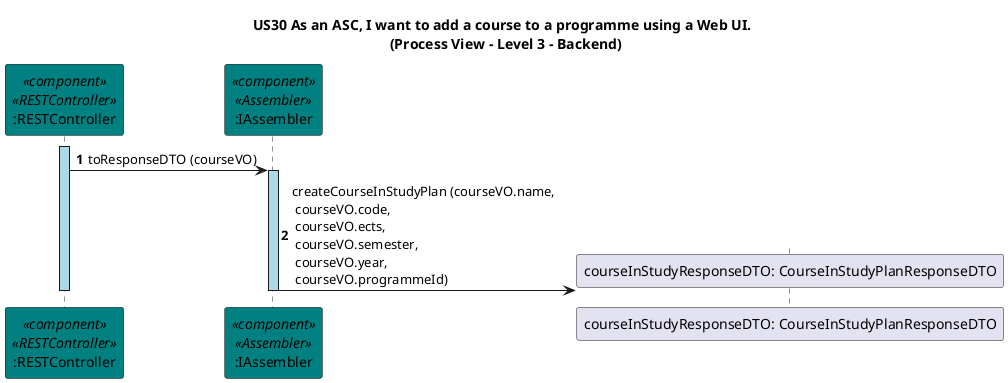 @startuml
title US30 As an ASC, I want to add a course to a programme using a Web UI. \n (Process View - Level 3 - Backend)

autonumber
skinparam {
  ActivityPadding 2
  ActivityMargin 2
  BoxPadding 2
}

participant ":RESTController" as restController <<component>> <<RESTController>> #teal
participant ":IAssembler" as assembler <<component>> <<Assembler>> #teal

activate restController #LightBlue
restController -> assembler: toResponseDTO (courseVO)

activate assembler #LightBlue

create "courseInStudyResponseDTO: CourseInStudyPlanResponseDTO"
assembler -> "courseInStudyResponseDTO: CourseInStudyPlanResponseDTO": createCourseInStudyPlan (courseVO.name,\n courseVO.code,\n courseVO.ects,\n courseVO.semester,\n courseVO.year,\n courseVO.programmeId)

deactivate assembler
deactivate restController

@enduml